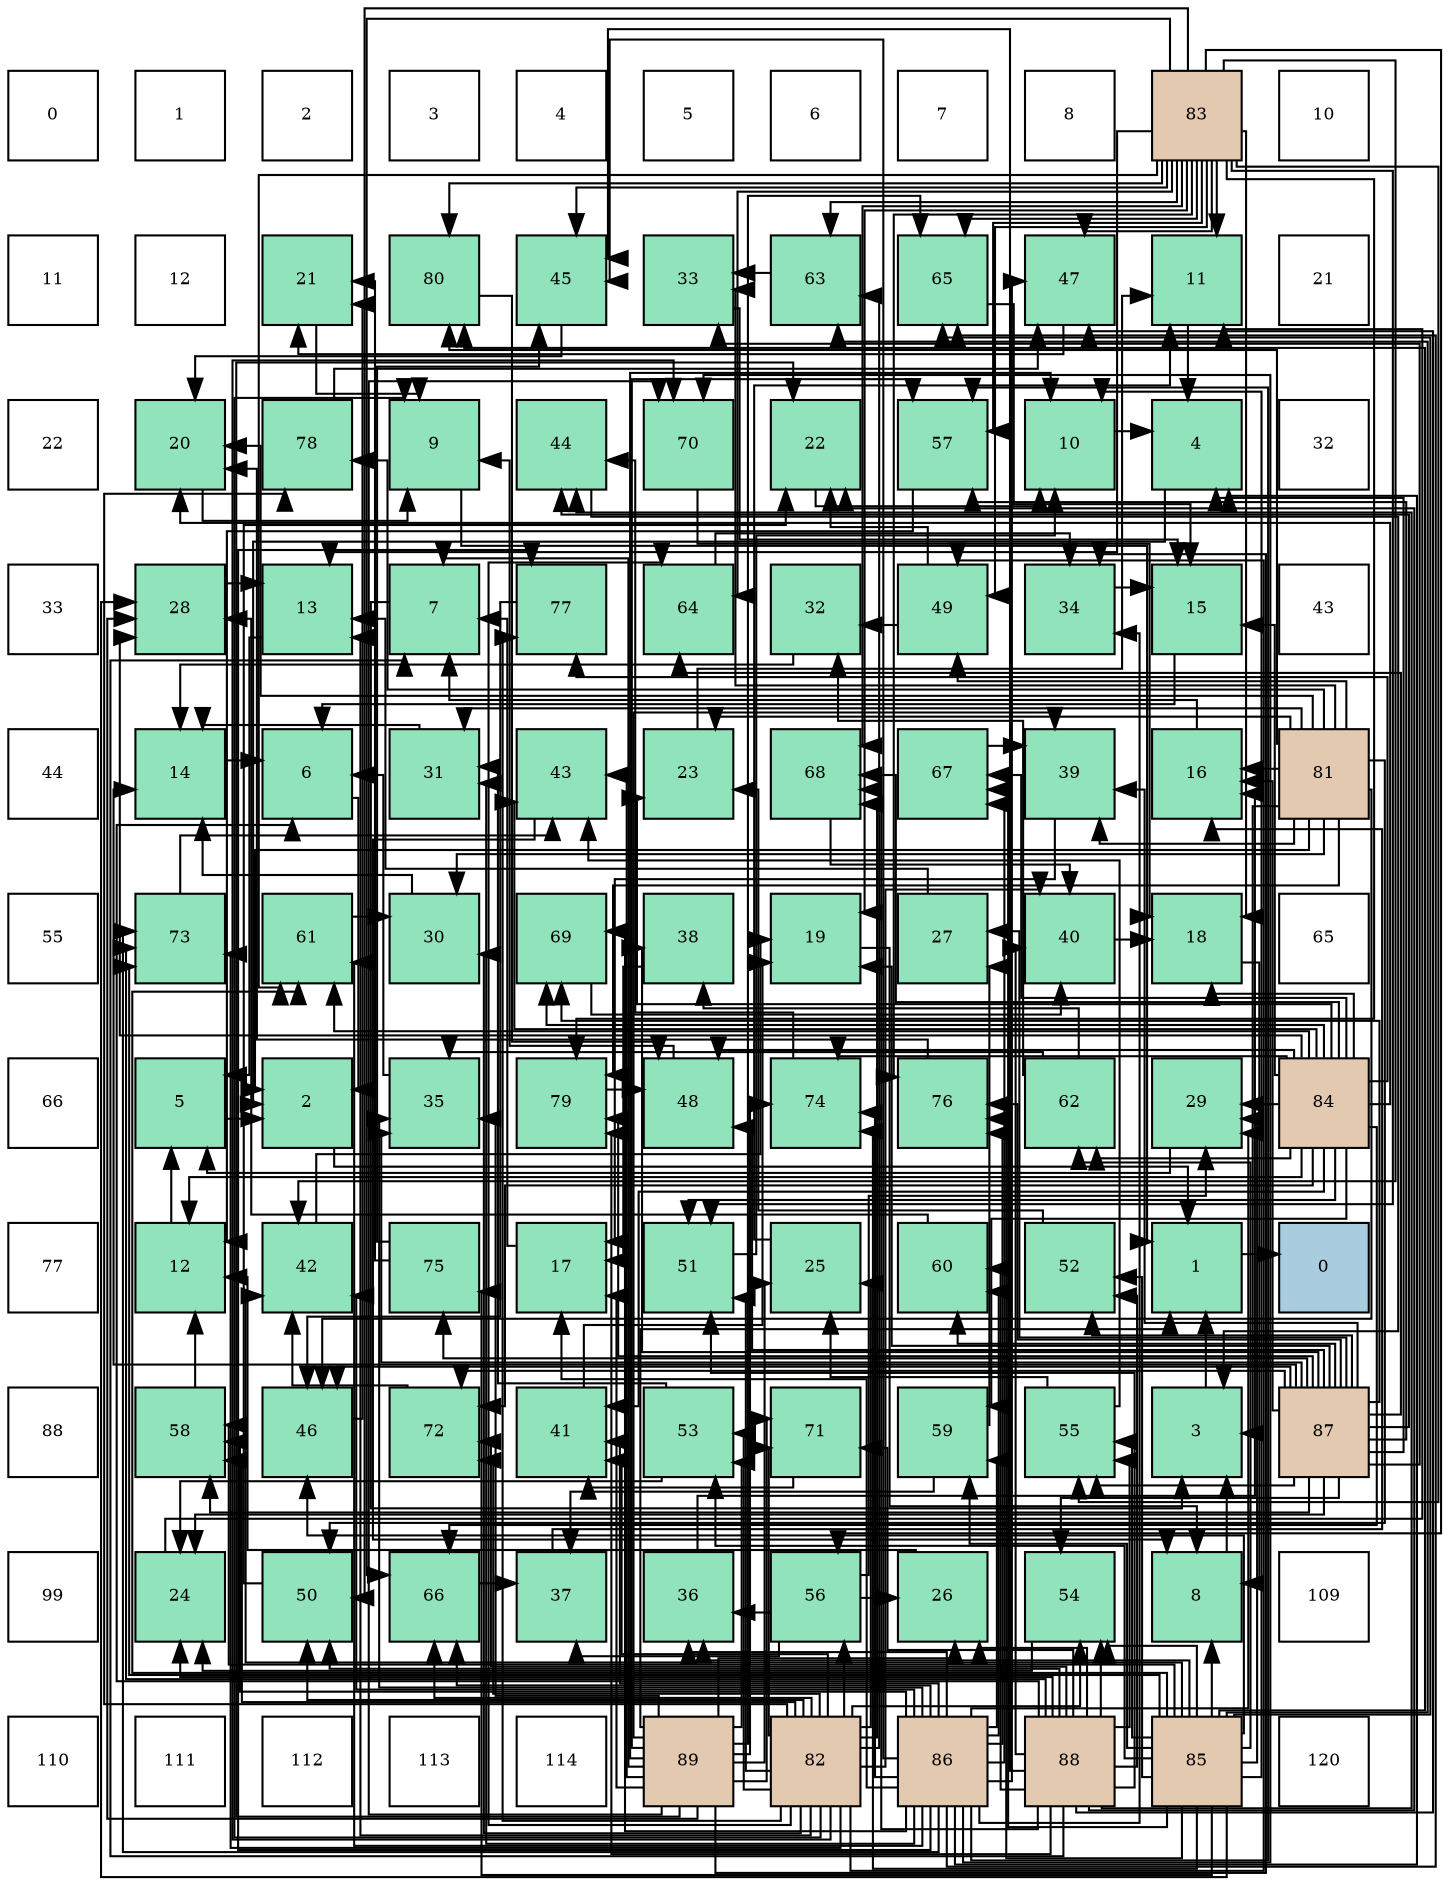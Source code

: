 digraph layout{
 rankdir=TB;
 splines=ortho;
 node [style=filled shape=square fixedsize=true width=0.6];
0[label="0", fontsize=8, fillcolor="#ffffff"];
1[label="1", fontsize=8, fillcolor="#ffffff"];
2[label="2", fontsize=8, fillcolor="#ffffff"];
3[label="3", fontsize=8, fillcolor="#ffffff"];
4[label="4", fontsize=8, fillcolor="#ffffff"];
5[label="5", fontsize=8, fillcolor="#ffffff"];
6[label="6", fontsize=8, fillcolor="#ffffff"];
7[label="7", fontsize=8, fillcolor="#ffffff"];
8[label="8", fontsize=8, fillcolor="#ffffff"];
9[label="83", fontsize=8, fillcolor="#e3c9af"];
10[label="10", fontsize=8, fillcolor="#ffffff"];
11[label="11", fontsize=8, fillcolor="#ffffff"];
12[label="12", fontsize=8, fillcolor="#ffffff"];
13[label="21", fontsize=8, fillcolor="#91e3bb"];
14[label="80", fontsize=8, fillcolor="#91e3bb"];
15[label="45", fontsize=8, fillcolor="#91e3bb"];
16[label="33", fontsize=8, fillcolor="#91e3bb"];
17[label="63", fontsize=8, fillcolor="#91e3bb"];
18[label="65", fontsize=8, fillcolor="#91e3bb"];
19[label="47", fontsize=8, fillcolor="#91e3bb"];
20[label="11", fontsize=8, fillcolor="#91e3bb"];
21[label="21", fontsize=8, fillcolor="#ffffff"];
22[label="22", fontsize=8, fillcolor="#ffffff"];
23[label="20", fontsize=8, fillcolor="#91e3bb"];
24[label="78", fontsize=8, fillcolor="#91e3bb"];
25[label="9", fontsize=8, fillcolor="#91e3bb"];
26[label="44", fontsize=8, fillcolor="#91e3bb"];
27[label="70", fontsize=8, fillcolor="#91e3bb"];
28[label="22", fontsize=8, fillcolor="#91e3bb"];
29[label="57", fontsize=8, fillcolor="#91e3bb"];
30[label="10", fontsize=8, fillcolor="#91e3bb"];
31[label="4", fontsize=8, fillcolor="#91e3bb"];
32[label="32", fontsize=8, fillcolor="#ffffff"];
33[label="33", fontsize=8, fillcolor="#ffffff"];
34[label="28", fontsize=8, fillcolor="#91e3bb"];
35[label="13", fontsize=8, fillcolor="#91e3bb"];
36[label="7", fontsize=8, fillcolor="#91e3bb"];
37[label="77", fontsize=8, fillcolor="#91e3bb"];
38[label="64", fontsize=8, fillcolor="#91e3bb"];
39[label="32", fontsize=8, fillcolor="#91e3bb"];
40[label="49", fontsize=8, fillcolor="#91e3bb"];
41[label="34", fontsize=8, fillcolor="#91e3bb"];
42[label="15", fontsize=8, fillcolor="#91e3bb"];
43[label="43", fontsize=8, fillcolor="#ffffff"];
44[label="44", fontsize=8, fillcolor="#ffffff"];
45[label="14", fontsize=8, fillcolor="#91e3bb"];
46[label="6", fontsize=8, fillcolor="#91e3bb"];
47[label="31", fontsize=8, fillcolor="#91e3bb"];
48[label="43", fontsize=8, fillcolor="#91e3bb"];
49[label="23", fontsize=8, fillcolor="#91e3bb"];
50[label="68", fontsize=8, fillcolor="#91e3bb"];
51[label="67", fontsize=8, fillcolor="#91e3bb"];
52[label="39", fontsize=8, fillcolor="#91e3bb"];
53[label="16", fontsize=8, fillcolor="#91e3bb"];
54[label="81", fontsize=8, fillcolor="#e3c9af"];
55[label="55", fontsize=8, fillcolor="#ffffff"];
56[label="73", fontsize=8, fillcolor="#91e3bb"];
57[label="61", fontsize=8, fillcolor="#91e3bb"];
58[label="30", fontsize=8, fillcolor="#91e3bb"];
59[label="69", fontsize=8, fillcolor="#91e3bb"];
60[label="38", fontsize=8, fillcolor="#91e3bb"];
61[label="19", fontsize=8, fillcolor="#91e3bb"];
62[label="27", fontsize=8, fillcolor="#91e3bb"];
63[label="40", fontsize=8, fillcolor="#91e3bb"];
64[label="18", fontsize=8, fillcolor="#91e3bb"];
65[label="65", fontsize=8, fillcolor="#ffffff"];
66[label="66", fontsize=8, fillcolor="#ffffff"];
67[label="5", fontsize=8, fillcolor="#91e3bb"];
68[label="2", fontsize=8, fillcolor="#91e3bb"];
69[label="35", fontsize=8, fillcolor="#91e3bb"];
70[label="79", fontsize=8, fillcolor="#91e3bb"];
71[label="48", fontsize=8, fillcolor="#91e3bb"];
72[label="74", fontsize=8, fillcolor="#91e3bb"];
73[label="76", fontsize=8, fillcolor="#91e3bb"];
74[label="62", fontsize=8, fillcolor="#91e3bb"];
75[label="29", fontsize=8, fillcolor="#91e3bb"];
76[label="84", fontsize=8, fillcolor="#e3c9af"];
77[label="77", fontsize=8, fillcolor="#ffffff"];
78[label="12", fontsize=8, fillcolor="#91e3bb"];
79[label="42", fontsize=8, fillcolor="#91e3bb"];
80[label="75", fontsize=8, fillcolor="#91e3bb"];
81[label="17", fontsize=8, fillcolor="#91e3bb"];
82[label="51", fontsize=8, fillcolor="#91e3bb"];
83[label="25", fontsize=8, fillcolor="#91e3bb"];
84[label="60", fontsize=8, fillcolor="#91e3bb"];
85[label="52", fontsize=8, fillcolor="#91e3bb"];
86[label="1", fontsize=8, fillcolor="#91e3bb"];
87[label="0", fontsize=8, fillcolor="#a9ccde"];
88[label="88", fontsize=8, fillcolor="#ffffff"];
89[label="58", fontsize=8, fillcolor="#91e3bb"];
90[label="46", fontsize=8, fillcolor="#91e3bb"];
91[label="72", fontsize=8, fillcolor="#91e3bb"];
92[label="41", fontsize=8, fillcolor="#91e3bb"];
93[label="53", fontsize=8, fillcolor="#91e3bb"];
94[label="71", fontsize=8, fillcolor="#91e3bb"];
95[label="59", fontsize=8, fillcolor="#91e3bb"];
96[label="55", fontsize=8, fillcolor="#91e3bb"];
97[label="3", fontsize=8, fillcolor="#91e3bb"];
98[label="87", fontsize=8, fillcolor="#e3c9af"];
99[label="99", fontsize=8, fillcolor="#ffffff"];
100[label="24", fontsize=8, fillcolor="#91e3bb"];
101[label="50", fontsize=8, fillcolor="#91e3bb"];
102[label="66", fontsize=8, fillcolor="#91e3bb"];
103[label="37", fontsize=8, fillcolor="#91e3bb"];
104[label="36", fontsize=8, fillcolor="#91e3bb"];
105[label="56", fontsize=8, fillcolor="#91e3bb"];
106[label="26", fontsize=8, fillcolor="#91e3bb"];
107[label="54", fontsize=8, fillcolor="#91e3bb"];
108[label="8", fontsize=8, fillcolor="#91e3bb"];
109[label="109", fontsize=8, fillcolor="#ffffff"];
110[label="110", fontsize=8, fillcolor="#ffffff"];
111[label="111", fontsize=8, fillcolor="#ffffff"];
112[label="112", fontsize=8, fillcolor="#ffffff"];
113[label="113", fontsize=8, fillcolor="#ffffff"];
114[label="114", fontsize=8, fillcolor="#ffffff"];
115[label="89", fontsize=8, fillcolor="#e3c9af"];
116[label="82", fontsize=8, fillcolor="#e3c9af"];
117[label="86", fontsize=8, fillcolor="#e3c9af"];
118[label="88", fontsize=8, fillcolor="#e3c9af"];
119[label="85", fontsize=8, fillcolor="#e3c9af"];
120[label="120", fontsize=8, fillcolor="#ffffff"];
edge [constraint=false, style=vis];86 -> 87;
68 -> 86;
97 -> 86;
31 -> 68;
67 -> 68;
46 -> 68;
36 -> 97;
108 -> 97;
25 -> 86;
30 -> 31;
20 -> 31;
78 -> 67;
35 -> 67;
45 -> 46;
42 -> 46;
53 -> 36;
81 -> 36;
64 -> 108;
61 -> 108;
23 -> 25;
13 -> 25;
28 -> 30;
49 -> 20;
100 -> 20;
83 -> 20;
106 -> 78;
62 -> 35;
34 -> 35;
75 -> 67;
58 -> 45;
47 -> 45;
39 -> 45;
16 -> 42;
41 -> 42;
69 -> 46;
104 -> 53;
103 -> 53;
60 -> 81;
52 -> 81;
63 -> 64;
92 -> 61;
79 -> 61;
48 -> 108;
26 -> 97;
15 -> 23;
90 -> 13;
19 -> 13;
71 -> 25;
40 -> 28;
40 -> 39;
101 -> 28;
82 -> 30;
85 -> 49;
93 -> 100;
93 -> 47;
107 -> 100;
96 -> 83;
96 -> 48;
105 -> 106;
105 -> 75;
105 -> 104;
105 -> 103;
29 -> 78;
89 -> 78;
95 -> 62;
95 -> 103;
84 -> 34;
57 -> 58;
74 -> 39;
74 -> 69;
74 -> 60;
17 -> 16;
38 -> 41;
18 -> 42;
102 -> 103;
51 -> 52;
50 -> 63;
59 -> 63;
27 -> 64;
94 -> 92;
91 -> 79;
56 -> 48;
72 -> 26;
80 -> 13;
80 -> 15;
73 -> 23;
37 -> 90;
24 -> 19;
70 -> 71;
14 -> 71;
54 -> 68;
54 -> 97;
54 -> 53;
54 -> 23;
54 -> 49;
54 -> 58;
54 -> 47;
54 -> 16;
54 -> 52;
54 -> 90;
54 -> 40;
54 -> 101;
54 -> 24;
54 -> 70;
54 -> 14;
116 -> 25;
116 -> 35;
116 -> 83;
116 -> 58;
116 -> 63;
116 -> 92;
116 -> 40;
116 -> 101;
116 -> 82;
116 -> 93;
116 -> 107;
116 -> 105;
116 -> 89;
116 -> 17;
116 -> 38;
116 -> 102;
116 -> 50;
116 -> 27;
116 -> 94;
116 -> 91;
116 -> 56;
116 -> 37;
116 -> 24;
9 -> 20;
9 -> 35;
9 -> 64;
9 -> 61;
9 -> 79;
9 -> 15;
9 -> 19;
9 -> 40;
9 -> 101;
9 -> 82;
9 -> 96;
9 -> 105;
9 -> 29;
9 -> 57;
9 -> 17;
9 -> 38;
9 -> 18;
9 -> 102;
9 -> 50;
9 -> 73;
9 -> 70;
9 -> 14;
76 -> 78;
76 -> 42;
76 -> 64;
76 -> 23;
76 -> 49;
76 -> 34;
76 -> 75;
76 -> 92;
76 -> 48;
76 -> 71;
76 -> 82;
76 -> 95;
76 -> 57;
76 -> 74;
76 -> 102;
76 -> 51;
76 -> 50;
76 -> 59;
76 -> 91;
76 -> 72;
76 -> 37;
119 -> 108;
119 -> 30;
119 -> 34;
119 -> 75;
119 -> 104;
119 -> 79;
119 -> 90;
119 -> 85;
119 -> 93;
119 -> 107;
119 -> 96;
119 -> 89;
119 -> 95;
119 -> 57;
119 -> 74;
119 -> 17;
119 -> 18;
119 -> 51;
119 -> 56;
119 -> 72;
119 -> 80;
119 -> 73;
119 -> 14;
117 -> 31;
117 -> 81;
117 -> 75;
117 -> 47;
117 -> 41;
117 -> 69;
117 -> 104;
117 -> 92;
117 -> 79;
117 -> 15;
117 -> 19;
117 -> 29;
117 -> 89;
117 -> 95;
117 -> 84;
117 -> 57;
117 -> 18;
117 -> 102;
117 -> 51;
117 -> 59;
117 -> 27;
117 -> 56;
117 -> 72;
117 -> 73;
117 -> 37;
98 -> 31;
98 -> 45;
98 -> 53;
98 -> 61;
98 -> 100;
98 -> 62;
98 -> 16;
98 -> 69;
98 -> 60;
98 -> 52;
98 -> 26;
98 -> 90;
98 -> 71;
98 -> 85;
98 -> 107;
98 -> 96;
98 -> 29;
98 -> 89;
98 -> 84;
98 -> 38;
98 -> 59;
98 -> 91;
98 -> 80;
98 -> 73;
98 -> 70;
118 -> 46;
118 -> 36;
118 -> 28;
118 -> 100;
118 -> 106;
118 -> 63;
118 -> 26;
118 -> 15;
118 -> 19;
118 -> 101;
118 -> 82;
118 -> 85;
118 -> 107;
118 -> 96;
118 -> 84;
118 -> 50;
118 -> 94;
118 -> 91;
118 -> 56;
118 -> 70;
115 -> 86;
115 -> 36;
115 -> 30;
115 -> 81;
115 -> 28;
115 -> 83;
115 -> 106;
115 -> 34;
115 -> 41;
115 -> 69;
115 -> 52;
115 -> 48;
115 -> 93;
115 -> 29;
115 -> 18;
115 -> 27;
115 -> 94;
115 -> 72;
edge [constraint=true, style=invis];
0 -> 11 -> 22 -> 33 -> 44 -> 55 -> 66 -> 77 -> 88 -> 99 -> 110;
1 -> 12 -> 23 -> 34 -> 45 -> 56 -> 67 -> 78 -> 89 -> 100 -> 111;
2 -> 13 -> 24 -> 35 -> 46 -> 57 -> 68 -> 79 -> 90 -> 101 -> 112;
3 -> 14 -> 25 -> 36 -> 47 -> 58 -> 69 -> 80 -> 91 -> 102 -> 113;
4 -> 15 -> 26 -> 37 -> 48 -> 59 -> 70 -> 81 -> 92 -> 103 -> 114;
5 -> 16 -> 27 -> 38 -> 49 -> 60 -> 71 -> 82 -> 93 -> 104 -> 115;
6 -> 17 -> 28 -> 39 -> 50 -> 61 -> 72 -> 83 -> 94 -> 105 -> 116;
7 -> 18 -> 29 -> 40 -> 51 -> 62 -> 73 -> 84 -> 95 -> 106 -> 117;
8 -> 19 -> 30 -> 41 -> 52 -> 63 -> 74 -> 85 -> 96 -> 107 -> 118;
9 -> 20 -> 31 -> 42 -> 53 -> 64 -> 75 -> 86 -> 97 -> 108 -> 119;
10 -> 21 -> 32 -> 43 -> 54 -> 65 -> 76 -> 87 -> 98 -> 109 -> 120;
rank = same {0 -> 1 -> 2 -> 3 -> 4 -> 5 -> 6 -> 7 -> 8 -> 9 -> 10};
rank = same {11 -> 12 -> 13 -> 14 -> 15 -> 16 -> 17 -> 18 -> 19 -> 20 -> 21};
rank = same {22 -> 23 -> 24 -> 25 -> 26 -> 27 -> 28 -> 29 -> 30 -> 31 -> 32};
rank = same {33 -> 34 -> 35 -> 36 -> 37 -> 38 -> 39 -> 40 -> 41 -> 42 -> 43};
rank = same {44 -> 45 -> 46 -> 47 -> 48 -> 49 -> 50 -> 51 -> 52 -> 53 -> 54};
rank = same {55 -> 56 -> 57 -> 58 -> 59 -> 60 -> 61 -> 62 -> 63 -> 64 -> 65};
rank = same {66 -> 67 -> 68 -> 69 -> 70 -> 71 -> 72 -> 73 -> 74 -> 75 -> 76};
rank = same {77 -> 78 -> 79 -> 80 -> 81 -> 82 -> 83 -> 84 -> 85 -> 86 -> 87};
rank = same {88 -> 89 -> 90 -> 91 -> 92 -> 93 -> 94 -> 95 -> 96 -> 97 -> 98};
rank = same {99 -> 100 -> 101 -> 102 -> 103 -> 104 -> 105 -> 106 -> 107 -> 108 -> 109};
rank = same {110 -> 111 -> 112 -> 113 -> 114 -> 115 -> 116 -> 117 -> 118 -> 119 -> 120};
}